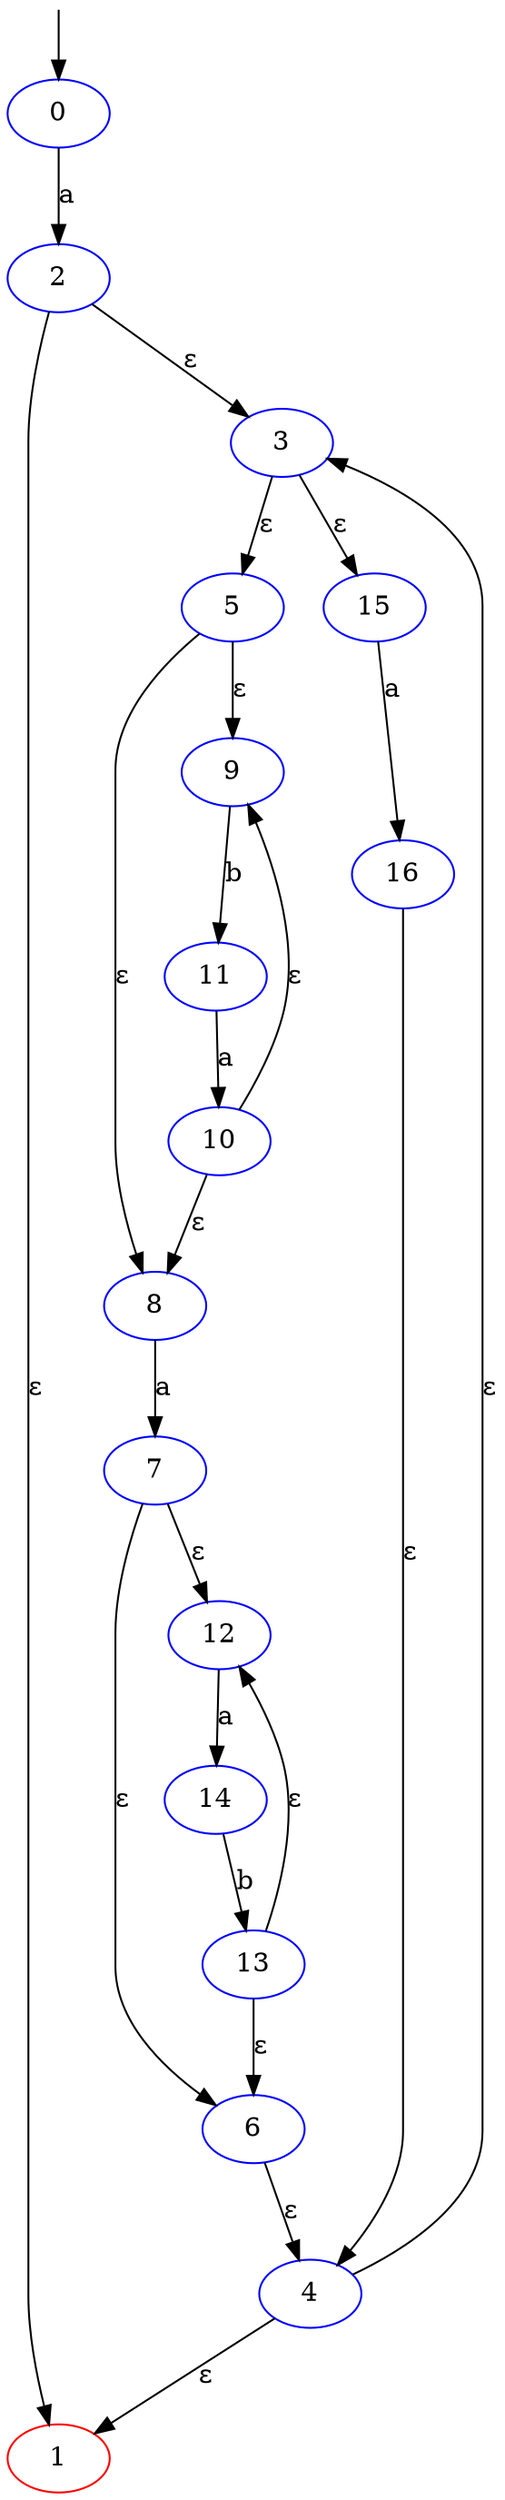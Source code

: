 digraph G{node [color=blue;];0;node [color=red;];1;node [color=blue;];2;node [color=blue;];3;node [color=blue;];4;node [color=blue;];5;node [color=blue;];6;node [color=blue;];7;node [color=blue;];8;node [color=blue;];9;node [color=blue;];10;node [color=blue;];11;node [color=blue;];12;node [color=blue;];13;node [color=blue;];14;node [color=blue;];15;node [color=blue;];16;node [shape=none;label="";height=0;width=0;];-1;-1->0;0->2[label="a";];2->1[label="ε";];2->3[label="ε";];3->5[label="ε";];3->15[label="ε";];4->1[label="ε";];4->3[label="ε";];5->8[label="ε";];5->9[label="ε";];6->4[label="ε";];7->6[label="ε";];7->12[label="ε";];8->7[label="a";];9->11[label="b";];10->8[label="ε";];10->9[label="ε";];11->10[label="a";];12->14[label="a";];13->6[label="ε";];13->12[label="ε";];14->13[label="b";];15->16[label="a";];16->4[label="ε";];}
